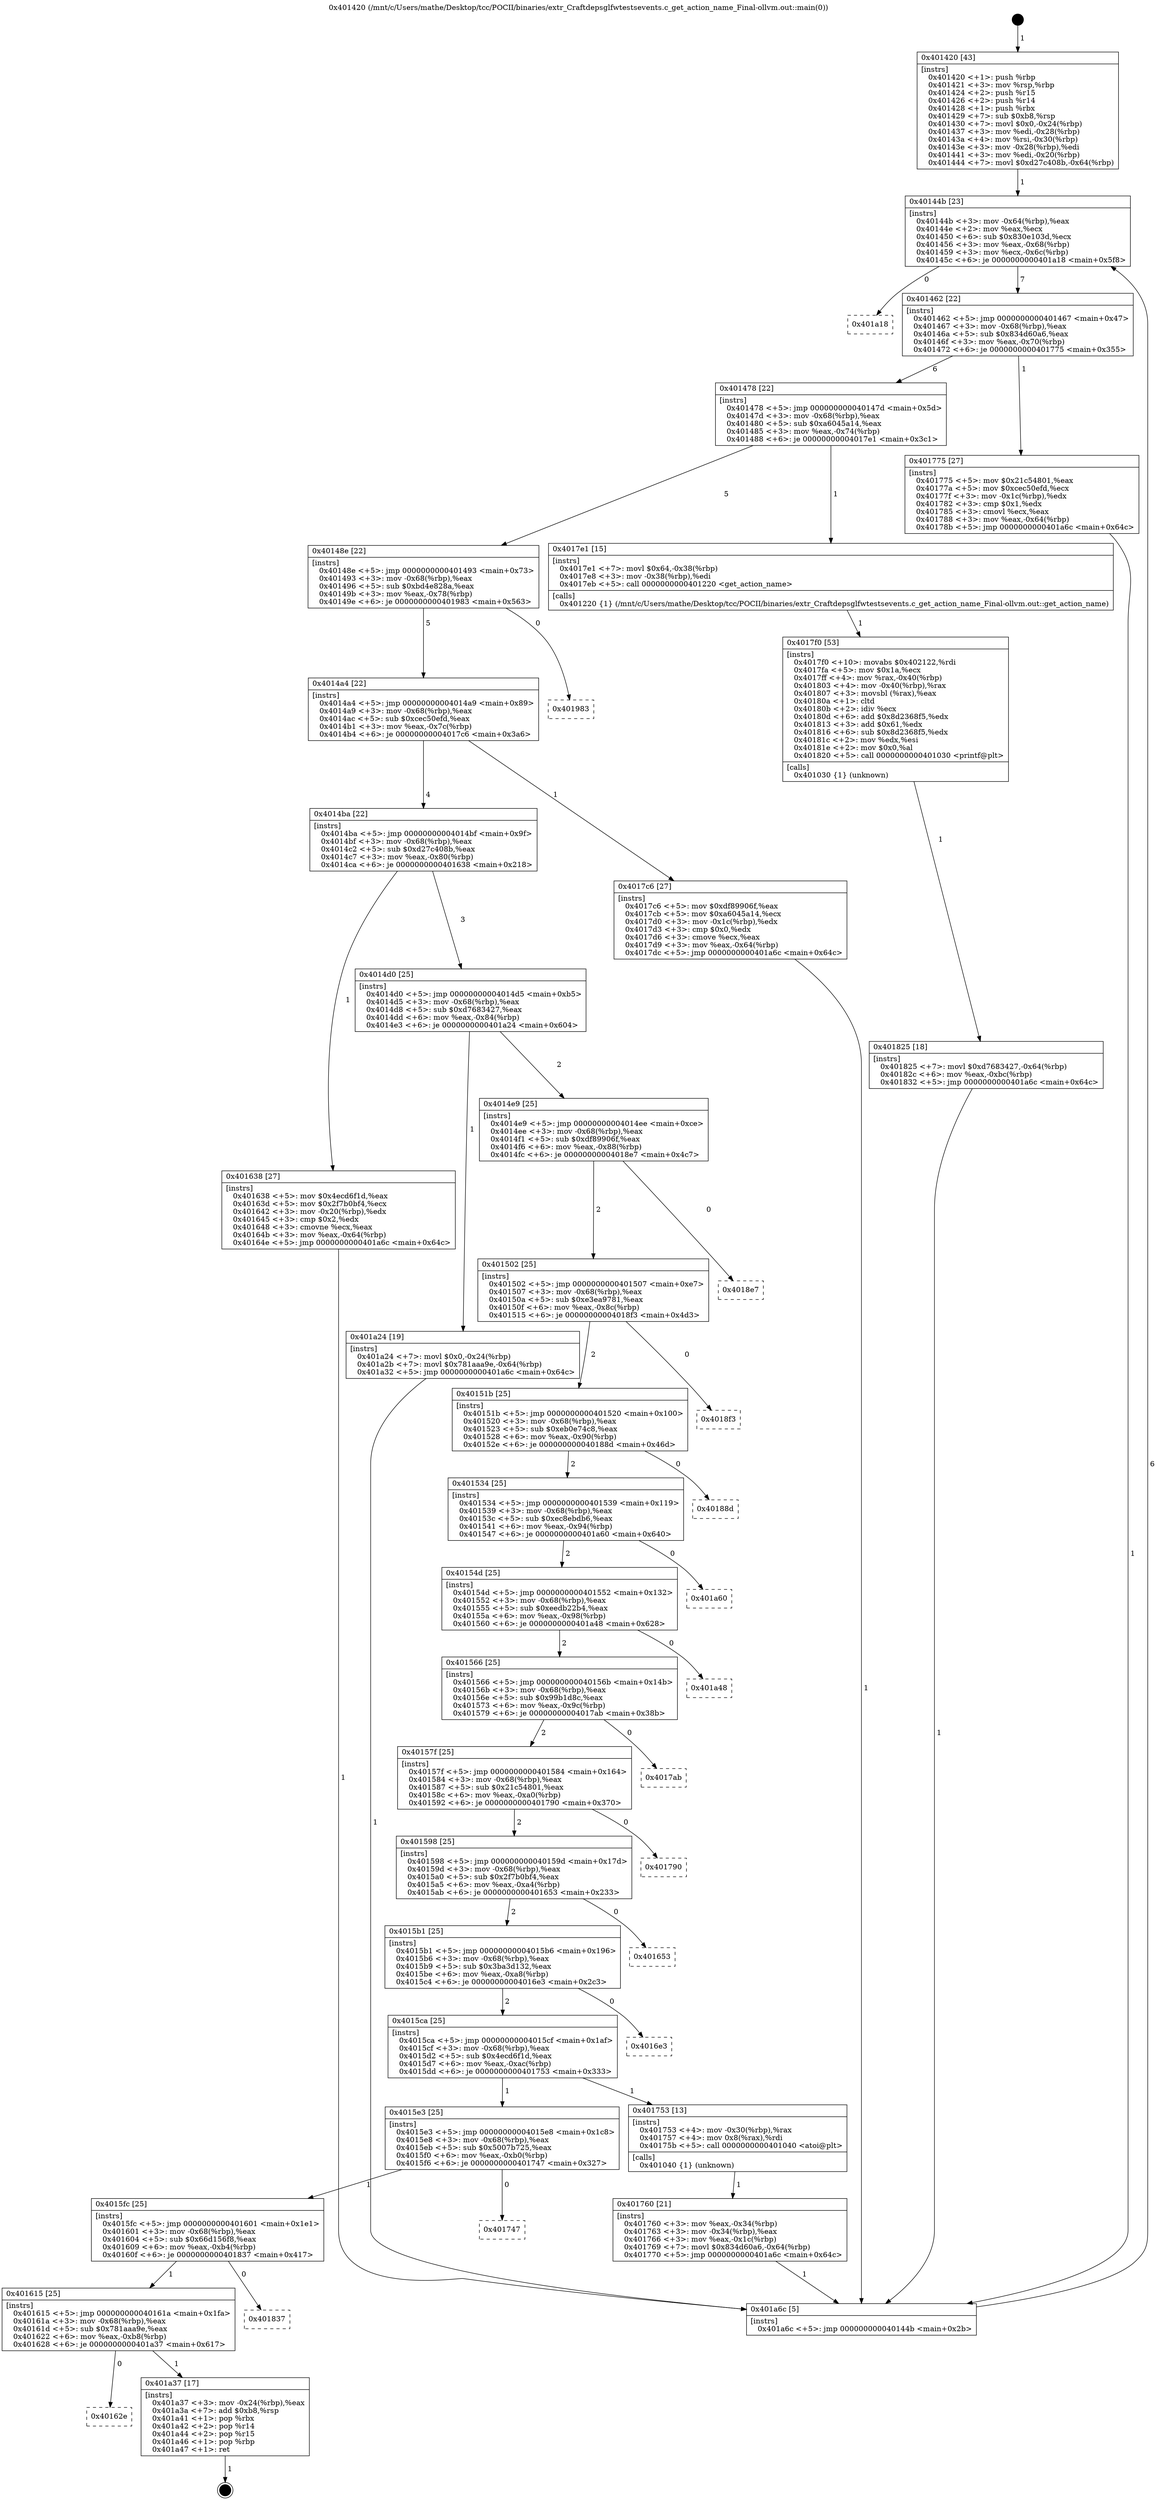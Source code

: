 digraph "0x401420" {
  label = "0x401420 (/mnt/c/Users/mathe/Desktop/tcc/POCII/binaries/extr_Craftdepsglfwtestsevents.c_get_action_name_Final-ollvm.out::main(0))"
  labelloc = "t"
  node[shape=record]

  Entry [label="",width=0.3,height=0.3,shape=circle,fillcolor=black,style=filled]
  "0x40144b" [label="{
     0x40144b [23]\l
     | [instrs]\l
     &nbsp;&nbsp;0x40144b \<+3\>: mov -0x64(%rbp),%eax\l
     &nbsp;&nbsp;0x40144e \<+2\>: mov %eax,%ecx\l
     &nbsp;&nbsp;0x401450 \<+6\>: sub $0x830e103d,%ecx\l
     &nbsp;&nbsp;0x401456 \<+3\>: mov %eax,-0x68(%rbp)\l
     &nbsp;&nbsp;0x401459 \<+3\>: mov %ecx,-0x6c(%rbp)\l
     &nbsp;&nbsp;0x40145c \<+6\>: je 0000000000401a18 \<main+0x5f8\>\l
  }"]
  "0x401a18" [label="{
     0x401a18\l
  }", style=dashed]
  "0x401462" [label="{
     0x401462 [22]\l
     | [instrs]\l
     &nbsp;&nbsp;0x401462 \<+5\>: jmp 0000000000401467 \<main+0x47\>\l
     &nbsp;&nbsp;0x401467 \<+3\>: mov -0x68(%rbp),%eax\l
     &nbsp;&nbsp;0x40146a \<+5\>: sub $0x834d60a6,%eax\l
     &nbsp;&nbsp;0x40146f \<+3\>: mov %eax,-0x70(%rbp)\l
     &nbsp;&nbsp;0x401472 \<+6\>: je 0000000000401775 \<main+0x355\>\l
  }"]
  Exit [label="",width=0.3,height=0.3,shape=circle,fillcolor=black,style=filled,peripheries=2]
  "0x401775" [label="{
     0x401775 [27]\l
     | [instrs]\l
     &nbsp;&nbsp;0x401775 \<+5\>: mov $0x21c54801,%eax\l
     &nbsp;&nbsp;0x40177a \<+5\>: mov $0xcec50efd,%ecx\l
     &nbsp;&nbsp;0x40177f \<+3\>: mov -0x1c(%rbp),%edx\l
     &nbsp;&nbsp;0x401782 \<+3\>: cmp $0x1,%edx\l
     &nbsp;&nbsp;0x401785 \<+3\>: cmovl %ecx,%eax\l
     &nbsp;&nbsp;0x401788 \<+3\>: mov %eax,-0x64(%rbp)\l
     &nbsp;&nbsp;0x40178b \<+5\>: jmp 0000000000401a6c \<main+0x64c\>\l
  }"]
  "0x401478" [label="{
     0x401478 [22]\l
     | [instrs]\l
     &nbsp;&nbsp;0x401478 \<+5\>: jmp 000000000040147d \<main+0x5d\>\l
     &nbsp;&nbsp;0x40147d \<+3\>: mov -0x68(%rbp),%eax\l
     &nbsp;&nbsp;0x401480 \<+5\>: sub $0xa6045a14,%eax\l
     &nbsp;&nbsp;0x401485 \<+3\>: mov %eax,-0x74(%rbp)\l
     &nbsp;&nbsp;0x401488 \<+6\>: je 00000000004017e1 \<main+0x3c1\>\l
  }"]
  "0x40162e" [label="{
     0x40162e\l
  }", style=dashed]
  "0x4017e1" [label="{
     0x4017e1 [15]\l
     | [instrs]\l
     &nbsp;&nbsp;0x4017e1 \<+7\>: movl $0x64,-0x38(%rbp)\l
     &nbsp;&nbsp;0x4017e8 \<+3\>: mov -0x38(%rbp),%edi\l
     &nbsp;&nbsp;0x4017eb \<+5\>: call 0000000000401220 \<get_action_name\>\l
     | [calls]\l
     &nbsp;&nbsp;0x401220 \{1\} (/mnt/c/Users/mathe/Desktop/tcc/POCII/binaries/extr_Craftdepsglfwtestsevents.c_get_action_name_Final-ollvm.out::get_action_name)\l
  }"]
  "0x40148e" [label="{
     0x40148e [22]\l
     | [instrs]\l
     &nbsp;&nbsp;0x40148e \<+5\>: jmp 0000000000401493 \<main+0x73\>\l
     &nbsp;&nbsp;0x401493 \<+3\>: mov -0x68(%rbp),%eax\l
     &nbsp;&nbsp;0x401496 \<+5\>: sub $0xbd4e828a,%eax\l
     &nbsp;&nbsp;0x40149b \<+3\>: mov %eax,-0x78(%rbp)\l
     &nbsp;&nbsp;0x40149e \<+6\>: je 0000000000401983 \<main+0x563\>\l
  }"]
  "0x401a37" [label="{
     0x401a37 [17]\l
     | [instrs]\l
     &nbsp;&nbsp;0x401a37 \<+3\>: mov -0x24(%rbp),%eax\l
     &nbsp;&nbsp;0x401a3a \<+7\>: add $0xb8,%rsp\l
     &nbsp;&nbsp;0x401a41 \<+1\>: pop %rbx\l
     &nbsp;&nbsp;0x401a42 \<+2\>: pop %r14\l
     &nbsp;&nbsp;0x401a44 \<+2\>: pop %r15\l
     &nbsp;&nbsp;0x401a46 \<+1\>: pop %rbp\l
     &nbsp;&nbsp;0x401a47 \<+1\>: ret\l
  }"]
  "0x401983" [label="{
     0x401983\l
  }", style=dashed]
  "0x4014a4" [label="{
     0x4014a4 [22]\l
     | [instrs]\l
     &nbsp;&nbsp;0x4014a4 \<+5\>: jmp 00000000004014a9 \<main+0x89\>\l
     &nbsp;&nbsp;0x4014a9 \<+3\>: mov -0x68(%rbp),%eax\l
     &nbsp;&nbsp;0x4014ac \<+5\>: sub $0xcec50efd,%eax\l
     &nbsp;&nbsp;0x4014b1 \<+3\>: mov %eax,-0x7c(%rbp)\l
     &nbsp;&nbsp;0x4014b4 \<+6\>: je 00000000004017c6 \<main+0x3a6\>\l
  }"]
  "0x401615" [label="{
     0x401615 [25]\l
     | [instrs]\l
     &nbsp;&nbsp;0x401615 \<+5\>: jmp 000000000040161a \<main+0x1fa\>\l
     &nbsp;&nbsp;0x40161a \<+3\>: mov -0x68(%rbp),%eax\l
     &nbsp;&nbsp;0x40161d \<+5\>: sub $0x781aaa9e,%eax\l
     &nbsp;&nbsp;0x401622 \<+6\>: mov %eax,-0xb8(%rbp)\l
     &nbsp;&nbsp;0x401628 \<+6\>: je 0000000000401a37 \<main+0x617\>\l
  }"]
  "0x4017c6" [label="{
     0x4017c6 [27]\l
     | [instrs]\l
     &nbsp;&nbsp;0x4017c6 \<+5\>: mov $0xdf89906f,%eax\l
     &nbsp;&nbsp;0x4017cb \<+5\>: mov $0xa6045a14,%ecx\l
     &nbsp;&nbsp;0x4017d0 \<+3\>: mov -0x1c(%rbp),%edx\l
     &nbsp;&nbsp;0x4017d3 \<+3\>: cmp $0x0,%edx\l
     &nbsp;&nbsp;0x4017d6 \<+3\>: cmove %ecx,%eax\l
     &nbsp;&nbsp;0x4017d9 \<+3\>: mov %eax,-0x64(%rbp)\l
     &nbsp;&nbsp;0x4017dc \<+5\>: jmp 0000000000401a6c \<main+0x64c\>\l
  }"]
  "0x4014ba" [label="{
     0x4014ba [22]\l
     | [instrs]\l
     &nbsp;&nbsp;0x4014ba \<+5\>: jmp 00000000004014bf \<main+0x9f\>\l
     &nbsp;&nbsp;0x4014bf \<+3\>: mov -0x68(%rbp),%eax\l
     &nbsp;&nbsp;0x4014c2 \<+5\>: sub $0xd27c408b,%eax\l
     &nbsp;&nbsp;0x4014c7 \<+3\>: mov %eax,-0x80(%rbp)\l
     &nbsp;&nbsp;0x4014ca \<+6\>: je 0000000000401638 \<main+0x218\>\l
  }"]
  "0x401837" [label="{
     0x401837\l
  }", style=dashed]
  "0x401638" [label="{
     0x401638 [27]\l
     | [instrs]\l
     &nbsp;&nbsp;0x401638 \<+5\>: mov $0x4ecd6f1d,%eax\l
     &nbsp;&nbsp;0x40163d \<+5\>: mov $0x2f7b0bf4,%ecx\l
     &nbsp;&nbsp;0x401642 \<+3\>: mov -0x20(%rbp),%edx\l
     &nbsp;&nbsp;0x401645 \<+3\>: cmp $0x2,%edx\l
     &nbsp;&nbsp;0x401648 \<+3\>: cmovne %ecx,%eax\l
     &nbsp;&nbsp;0x40164b \<+3\>: mov %eax,-0x64(%rbp)\l
     &nbsp;&nbsp;0x40164e \<+5\>: jmp 0000000000401a6c \<main+0x64c\>\l
  }"]
  "0x4014d0" [label="{
     0x4014d0 [25]\l
     | [instrs]\l
     &nbsp;&nbsp;0x4014d0 \<+5\>: jmp 00000000004014d5 \<main+0xb5\>\l
     &nbsp;&nbsp;0x4014d5 \<+3\>: mov -0x68(%rbp),%eax\l
     &nbsp;&nbsp;0x4014d8 \<+5\>: sub $0xd7683427,%eax\l
     &nbsp;&nbsp;0x4014dd \<+6\>: mov %eax,-0x84(%rbp)\l
     &nbsp;&nbsp;0x4014e3 \<+6\>: je 0000000000401a24 \<main+0x604\>\l
  }"]
  "0x401a6c" [label="{
     0x401a6c [5]\l
     | [instrs]\l
     &nbsp;&nbsp;0x401a6c \<+5\>: jmp 000000000040144b \<main+0x2b\>\l
  }"]
  "0x401420" [label="{
     0x401420 [43]\l
     | [instrs]\l
     &nbsp;&nbsp;0x401420 \<+1\>: push %rbp\l
     &nbsp;&nbsp;0x401421 \<+3\>: mov %rsp,%rbp\l
     &nbsp;&nbsp;0x401424 \<+2\>: push %r15\l
     &nbsp;&nbsp;0x401426 \<+2\>: push %r14\l
     &nbsp;&nbsp;0x401428 \<+1\>: push %rbx\l
     &nbsp;&nbsp;0x401429 \<+7\>: sub $0xb8,%rsp\l
     &nbsp;&nbsp;0x401430 \<+7\>: movl $0x0,-0x24(%rbp)\l
     &nbsp;&nbsp;0x401437 \<+3\>: mov %edi,-0x28(%rbp)\l
     &nbsp;&nbsp;0x40143a \<+4\>: mov %rsi,-0x30(%rbp)\l
     &nbsp;&nbsp;0x40143e \<+3\>: mov -0x28(%rbp),%edi\l
     &nbsp;&nbsp;0x401441 \<+3\>: mov %edi,-0x20(%rbp)\l
     &nbsp;&nbsp;0x401444 \<+7\>: movl $0xd27c408b,-0x64(%rbp)\l
  }"]
  "0x4015fc" [label="{
     0x4015fc [25]\l
     | [instrs]\l
     &nbsp;&nbsp;0x4015fc \<+5\>: jmp 0000000000401601 \<main+0x1e1\>\l
     &nbsp;&nbsp;0x401601 \<+3\>: mov -0x68(%rbp),%eax\l
     &nbsp;&nbsp;0x401604 \<+5\>: sub $0x66d156f8,%eax\l
     &nbsp;&nbsp;0x401609 \<+6\>: mov %eax,-0xb4(%rbp)\l
     &nbsp;&nbsp;0x40160f \<+6\>: je 0000000000401837 \<main+0x417\>\l
  }"]
  "0x401a24" [label="{
     0x401a24 [19]\l
     | [instrs]\l
     &nbsp;&nbsp;0x401a24 \<+7\>: movl $0x0,-0x24(%rbp)\l
     &nbsp;&nbsp;0x401a2b \<+7\>: movl $0x781aaa9e,-0x64(%rbp)\l
     &nbsp;&nbsp;0x401a32 \<+5\>: jmp 0000000000401a6c \<main+0x64c\>\l
  }"]
  "0x4014e9" [label="{
     0x4014e9 [25]\l
     | [instrs]\l
     &nbsp;&nbsp;0x4014e9 \<+5\>: jmp 00000000004014ee \<main+0xce\>\l
     &nbsp;&nbsp;0x4014ee \<+3\>: mov -0x68(%rbp),%eax\l
     &nbsp;&nbsp;0x4014f1 \<+5\>: sub $0xdf89906f,%eax\l
     &nbsp;&nbsp;0x4014f6 \<+6\>: mov %eax,-0x88(%rbp)\l
     &nbsp;&nbsp;0x4014fc \<+6\>: je 00000000004018e7 \<main+0x4c7\>\l
  }"]
  "0x401747" [label="{
     0x401747\l
  }", style=dashed]
  "0x4018e7" [label="{
     0x4018e7\l
  }", style=dashed]
  "0x401502" [label="{
     0x401502 [25]\l
     | [instrs]\l
     &nbsp;&nbsp;0x401502 \<+5\>: jmp 0000000000401507 \<main+0xe7\>\l
     &nbsp;&nbsp;0x401507 \<+3\>: mov -0x68(%rbp),%eax\l
     &nbsp;&nbsp;0x40150a \<+5\>: sub $0xe3ea9781,%eax\l
     &nbsp;&nbsp;0x40150f \<+6\>: mov %eax,-0x8c(%rbp)\l
     &nbsp;&nbsp;0x401515 \<+6\>: je 00000000004018f3 \<main+0x4d3\>\l
  }"]
  "0x401825" [label="{
     0x401825 [18]\l
     | [instrs]\l
     &nbsp;&nbsp;0x401825 \<+7\>: movl $0xd7683427,-0x64(%rbp)\l
     &nbsp;&nbsp;0x40182c \<+6\>: mov %eax,-0xbc(%rbp)\l
     &nbsp;&nbsp;0x401832 \<+5\>: jmp 0000000000401a6c \<main+0x64c\>\l
  }"]
  "0x4018f3" [label="{
     0x4018f3\l
  }", style=dashed]
  "0x40151b" [label="{
     0x40151b [25]\l
     | [instrs]\l
     &nbsp;&nbsp;0x40151b \<+5\>: jmp 0000000000401520 \<main+0x100\>\l
     &nbsp;&nbsp;0x401520 \<+3\>: mov -0x68(%rbp),%eax\l
     &nbsp;&nbsp;0x401523 \<+5\>: sub $0xeb0e74c8,%eax\l
     &nbsp;&nbsp;0x401528 \<+6\>: mov %eax,-0x90(%rbp)\l
     &nbsp;&nbsp;0x40152e \<+6\>: je 000000000040188d \<main+0x46d\>\l
  }"]
  "0x4017f0" [label="{
     0x4017f0 [53]\l
     | [instrs]\l
     &nbsp;&nbsp;0x4017f0 \<+10\>: movabs $0x402122,%rdi\l
     &nbsp;&nbsp;0x4017fa \<+5\>: mov $0x1a,%ecx\l
     &nbsp;&nbsp;0x4017ff \<+4\>: mov %rax,-0x40(%rbp)\l
     &nbsp;&nbsp;0x401803 \<+4\>: mov -0x40(%rbp),%rax\l
     &nbsp;&nbsp;0x401807 \<+3\>: movsbl (%rax),%eax\l
     &nbsp;&nbsp;0x40180a \<+1\>: cltd\l
     &nbsp;&nbsp;0x40180b \<+2\>: idiv %ecx\l
     &nbsp;&nbsp;0x40180d \<+6\>: add $0x8d2368f5,%edx\l
     &nbsp;&nbsp;0x401813 \<+3\>: add $0x61,%edx\l
     &nbsp;&nbsp;0x401816 \<+6\>: sub $0x8d2368f5,%edx\l
     &nbsp;&nbsp;0x40181c \<+2\>: mov %edx,%esi\l
     &nbsp;&nbsp;0x40181e \<+2\>: mov $0x0,%al\l
     &nbsp;&nbsp;0x401820 \<+5\>: call 0000000000401030 \<printf@plt\>\l
     | [calls]\l
     &nbsp;&nbsp;0x401030 \{1\} (unknown)\l
  }"]
  "0x40188d" [label="{
     0x40188d\l
  }", style=dashed]
  "0x401534" [label="{
     0x401534 [25]\l
     | [instrs]\l
     &nbsp;&nbsp;0x401534 \<+5\>: jmp 0000000000401539 \<main+0x119\>\l
     &nbsp;&nbsp;0x401539 \<+3\>: mov -0x68(%rbp),%eax\l
     &nbsp;&nbsp;0x40153c \<+5\>: sub $0xec8ebdb6,%eax\l
     &nbsp;&nbsp;0x401541 \<+6\>: mov %eax,-0x94(%rbp)\l
     &nbsp;&nbsp;0x401547 \<+6\>: je 0000000000401a60 \<main+0x640\>\l
  }"]
  "0x401760" [label="{
     0x401760 [21]\l
     | [instrs]\l
     &nbsp;&nbsp;0x401760 \<+3\>: mov %eax,-0x34(%rbp)\l
     &nbsp;&nbsp;0x401763 \<+3\>: mov -0x34(%rbp),%eax\l
     &nbsp;&nbsp;0x401766 \<+3\>: mov %eax,-0x1c(%rbp)\l
     &nbsp;&nbsp;0x401769 \<+7\>: movl $0x834d60a6,-0x64(%rbp)\l
     &nbsp;&nbsp;0x401770 \<+5\>: jmp 0000000000401a6c \<main+0x64c\>\l
  }"]
  "0x401a60" [label="{
     0x401a60\l
  }", style=dashed]
  "0x40154d" [label="{
     0x40154d [25]\l
     | [instrs]\l
     &nbsp;&nbsp;0x40154d \<+5\>: jmp 0000000000401552 \<main+0x132\>\l
     &nbsp;&nbsp;0x401552 \<+3\>: mov -0x68(%rbp),%eax\l
     &nbsp;&nbsp;0x401555 \<+5\>: sub $0xeedb22b4,%eax\l
     &nbsp;&nbsp;0x40155a \<+6\>: mov %eax,-0x98(%rbp)\l
     &nbsp;&nbsp;0x401560 \<+6\>: je 0000000000401a48 \<main+0x628\>\l
  }"]
  "0x4015e3" [label="{
     0x4015e3 [25]\l
     | [instrs]\l
     &nbsp;&nbsp;0x4015e3 \<+5\>: jmp 00000000004015e8 \<main+0x1c8\>\l
     &nbsp;&nbsp;0x4015e8 \<+3\>: mov -0x68(%rbp),%eax\l
     &nbsp;&nbsp;0x4015eb \<+5\>: sub $0x5007b725,%eax\l
     &nbsp;&nbsp;0x4015f0 \<+6\>: mov %eax,-0xb0(%rbp)\l
     &nbsp;&nbsp;0x4015f6 \<+6\>: je 0000000000401747 \<main+0x327\>\l
  }"]
  "0x401a48" [label="{
     0x401a48\l
  }", style=dashed]
  "0x401566" [label="{
     0x401566 [25]\l
     | [instrs]\l
     &nbsp;&nbsp;0x401566 \<+5\>: jmp 000000000040156b \<main+0x14b\>\l
     &nbsp;&nbsp;0x40156b \<+3\>: mov -0x68(%rbp),%eax\l
     &nbsp;&nbsp;0x40156e \<+5\>: sub $0x99b1d8c,%eax\l
     &nbsp;&nbsp;0x401573 \<+6\>: mov %eax,-0x9c(%rbp)\l
     &nbsp;&nbsp;0x401579 \<+6\>: je 00000000004017ab \<main+0x38b\>\l
  }"]
  "0x401753" [label="{
     0x401753 [13]\l
     | [instrs]\l
     &nbsp;&nbsp;0x401753 \<+4\>: mov -0x30(%rbp),%rax\l
     &nbsp;&nbsp;0x401757 \<+4\>: mov 0x8(%rax),%rdi\l
     &nbsp;&nbsp;0x40175b \<+5\>: call 0000000000401040 \<atoi@plt\>\l
     | [calls]\l
     &nbsp;&nbsp;0x401040 \{1\} (unknown)\l
  }"]
  "0x4017ab" [label="{
     0x4017ab\l
  }", style=dashed]
  "0x40157f" [label="{
     0x40157f [25]\l
     | [instrs]\l
     &nbsp;&nbsp;0x40157f \<+5\>: jmp 0000000000401584 \<main+0x164\>\l
     &nbsp;&nbsp;0x401584 \<+3\>: mov -0x68(%rbp),%eax\l
     &nbsp;&nbsp;0x401587 \<+5\>: sub $0x21c54801,%eax\l
     &nbsp;&nbsp;0x40158c \<+6\>: mov %eax,-0xa0(%rbp)\l
     &nbsp;&nbsp;0x401592 \<+6\>: je 0000000000401790 \<main+0x370\>\l
  }"]
  "0x4015ca" [label="{
     0x4015ca [25]\l
     | [instrs]\l
     &nbsp;&nbsp;0x4015ca \<+5\>: jmp 00000000004015cf \<main+0x1af\>\l
     &nbsp;&nbsp;0x4015cf \<+3\>: mov -0x68(%rbp),%eax\l
     &nbsp;&nbsp;0x4015d2 \<+5\>: sub $0x4ecd6f1d,%eax\l
     &nbsp;&nbsp;0x4015d7 \<+6\>: mov %eax,-0xac(%rbp)\l
     &nbsp;&nbsp;0x4015dd \<+6\>: je 0000000000401753 \<main+0x333\>\l
  }"]
  "0x401790" [label="{
     0x401790\l
  }", style=dashed]
  "0x401598" [label="{
     0x401598 [25]\l
     | [instrs]\l
     &nbsp;&nbsp;0x401598 \<+5\>: jmp 000000000040159d \<main+0x17d\>\l
     &nbsp;&nbsp;0x40159d \<+3\>: mov -0x68(%rbp),%eax\l
     &nbsp;&nbsp;0x4015a0 \<+5\>: sub $0x2f7b0bf4,%eax\l
     &nbsp;&nbsp;0x4015a5 \<+6\>: mov %eax,-0xa4(%rbp)\l
     &nbsp;&nbsp;0x4015ab \<+6\>: je 0000000000401653 \<main+0x233\>\l
  }"]
  "0x4016e3" [label="{
     0x4016e3\l
  }", style=dashed]
  "0x401653" [label="{
     0x401653\l
  }", style=dashed]
  "0x4015b1" [label="{
     0x4015b1 [25]\l
     | [instrs]\l
     &nbsp;&nbsp;0x4015b1 \<+5\>: jmp 00000000004015b6 \<main+0x196\>\l
     &nbsp;&nbsp;0x4015b6 \<+3\>: mov -0x68(%rbp),%eax\l
     &nbsp;&nbsp;0x4015b9 \<+5\>: sub $0x3ba3d132,%eax\l
     &nbsp;&nbsp;0x4015be \<+6\>: mov %eax,-0xa8(%rbp)\l
     &nbsp;&nbsp;0x4015c4 \<+6\>: je 00000000004016e3 \<main+0x2c3\>\l
  }"]
  Entry -> "0x401420" [label=" 1"]
  "0x40144b" -> "0x401a18" [label=" 0"]
  "0x40144b" -> "0x401462" [label=" 7"]
  "0x401a37" -> Exit [label=" 1"]
  "0x401462" -> "0x401775" [label=" 1"]
  "0x401462" -> "0x401478" [label=" 6"]
  "0x401615" -> "0x40162e" [label=" 0"]
  "0x401478" -> "0x4017e1" [label=" 1"]
  "0x401478" -> "0x40148e" [label=" 5"]
  "0x401615" -> "0x401a37" [label=" 1"]
  "0x40148e" -> "0x401983" [label=" 0"]
  "0x40148e" -> "0x4014a4" [label=" 5"]
  "0x4015fc" -> "0x401615" [label=" 1"]
  "0x4014a4" -> "0x4017c6" [label=" 1"]
  "0x4014a4" -> "0x4014ba" [label=" 4"]
  "0x4015fc" -> "0x401837" [label=" 0"]
  "0x4014ba" -> "0x401638" [label=" 1"]
  "0x4014ba" -> "0x4014d0" [label=" 3"]
  "0x401638" -> "0x401a6c" [label=" 1"]
  "0x401420" -> "0x40144b" [label=" 1"]
  "0x401a6c" -> "0x40144b" [label=" 6"]
  "0x4015e3" -> "0x4015fc" [label=" 1"]
  "0x4014d0" -> "0x401a24" [label=" 1"]
  "0x4014d0" -> "0x4014e9" [label=" 2"]
  "0x4015e3" -> "0x401747" [label=" 0"]
  "0x4014e9" -> "0x4018e7" [label=" 0"]
  "0x4014e9" -> "0x401502" [label=" 2"]
  "0x401a24" -> "0x401a6c" [label=" 1"]
  "0x401502" -> "0x4018f3" [label=" 0"]
  "0x401502" -> "0x40151b" [label=" 2"]
  "0x401825" -> "0x401a6c" [label=" 1"]
  "0x40151b" -> "0x40188d" [label=" 0"]
  "0x40151b" -> "0x401534" [label=" 2"]
  "0x4017f0" -> "0x401825" [label=" 1"]
  "0x401534" -> "0x401a60" [label=" 0"]
  "0x401534" -> "0x40154d" [label=" 2"]
  "0x4017e1" -> "0x4017f0" [label=" 1"]
  "0x40154d" -> "0x401a48" [label=" 0"]
  "0x40154d" -> "0x401566" [label=" 2"]
  "0x4017c6" -> "0x401a6c" [label=" 1"]
  "0x401566" -> "0x4017ab" [label=" 0"]
  "0x401566" -> "0x40157f" [label=" 2"]
  "0x401775" -> "0x401a6c" [label=" 1"]
  "0x40157f" -> "0x401790" [label=" 0"]
  "0x40157f" -> "0x401598" [label=" 2"]
  "0x401753" -> "0x401760" [label=" 1"]
  "0x401598" -> "0x401653" [label=" 0"]
  "0x401598" -> "0x4015b1" [label=" 2"]
  "0x4015ca" -> "0x4015e3" [label=" 1"]
  "0x4015b1" -> "0x4016e3" [label=" 0"]
  "0x4015b1" -> "0x4015ca" [label=" 2"]
  "0x401760" -> "0x401a6c" [label=" 1"]
  "0x4015ca" -> "0x401753" [label=" 1"]
}
